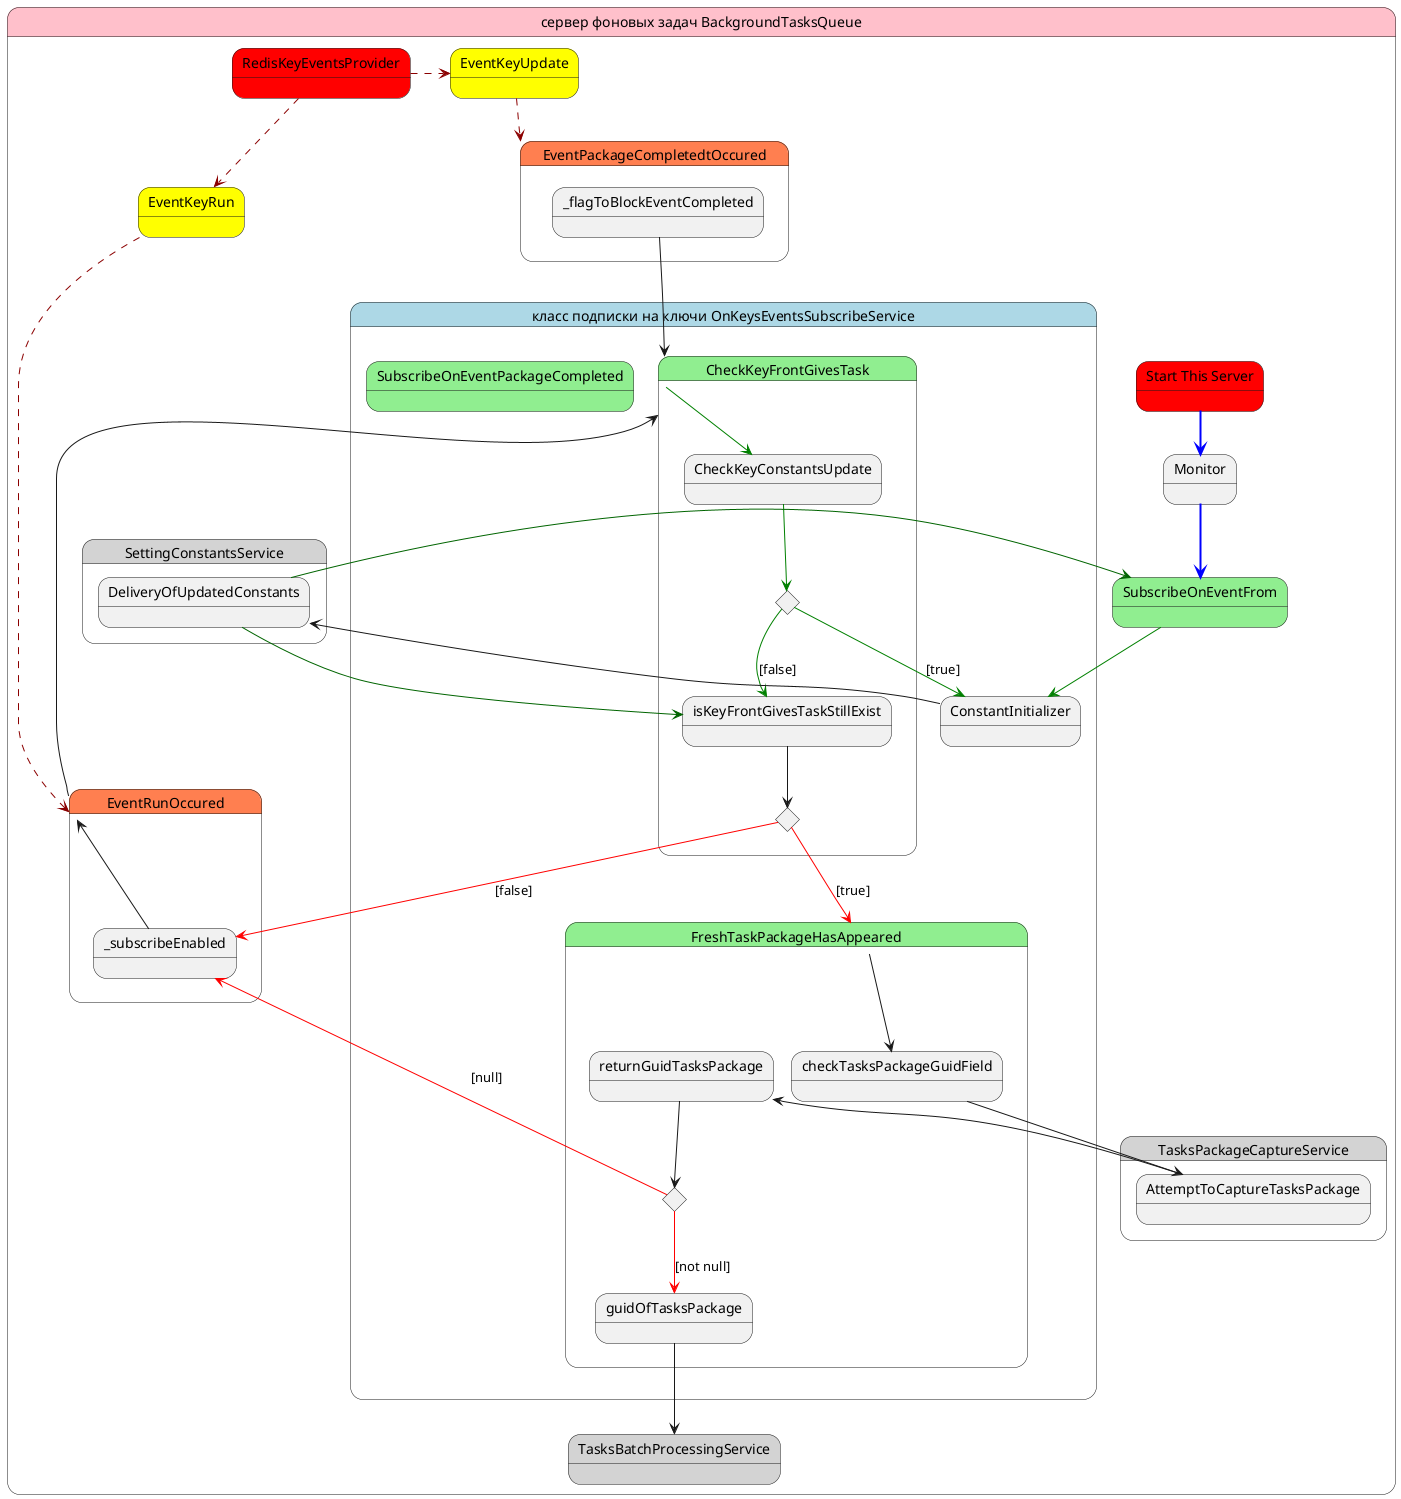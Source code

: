 @startuml
state "сервер фоновых задач BackgroundTasksQueue" as CurrentSite #pink {
state "Start This Server" as ProgramCS #red
state Monitor
state RedisKeyEventsProvider #red
state EventKeyRun #yellow
state EventKeyUpdate #yellow
RedisKeyEventsProvider -down[#darkred,dashed]-> EventKeyRun
RedisKeyEventsProvider -right[#darkred,dashed]-> EventKeyUpdate
ProgramCS -down[#blue,bold]-> Monitor
Monitor -[#blue,bold]-> SubscribeOnEventFrom
EventKeyRun -down[#darkred,dashed]-> EventRunOccured
EventKeyUpdate -[#darkred,dashed]-> EventPackageCompletedtOccured

state "класс подписки на ключи OnKeysEventsSubscribeService" as SubscribeService #lightblue {

state SubscribeOnEventFrom #lightgreen {
    state EventRunOccured #coral{
        state _subscribeEnabled
    }
}
        state CheckKeyFrontGivesTask #lightgreen {
EventRunOccured  --> CheckKeyFrontGivesTask
_subscribeEnabled -up-> EventRunOccured
CheckKeyFrontGivesTask -[#green]-> CheckKeyConstantsUpdate
state isExistEventKeyFrontGivesTask <<choice>>
isKeyFrontGivesTaskStillExist --> isExistEventKeyFrontGivesTask
state isExistUpdatedConstants <<choice>>
    }  

SubscribeOnEventFrom -[#green]-> ConstantInitializer
CheckKeyConstantsUpdate -[#green]-> isExistUpdatedConstants

isExistUpdatedConstants -[#green]-> ConstantInitializer : [true]
isExistUpdatedConstants -[#green]-> isKeyFrontGivesTaskStillExist : [false]

state FreshTaskPackageHasAppeared #lightgreen{
state checkTasksPackageGuidField
state returnGuidTasksPackage
state guidOfTasksPackage
state tasksPackageGuidField <<choice>>
    FreshTaskPackageHasAppeared --> checkTasksPackageGuidField
    returnGuidTasksPackage --> tasksPackageGuidField
isExistEventKeyFrontGivesTask -[#red]-> FreshTaskPackageHasAppeared : [true]
}

isExistEventKeyFrontGivesTask -[#red]-> _subscribeEnabled : [false]

state SubscribeOnEventPackageCompleted #lightgreen {
    state EventPackageCompletedtOccured #coral {
state _flagToBlockEventCompleted
_flagToBlockEventCompleted --> CheckKeyFrontGivesTask

    }
}
}
state SettingConstantsService #lightgray {
    ConstantInitializer --> DeliveryOfUpdatedConstants
DeliveryOfUpdatedConstants -down[#darkgreen]-> SubscribeOnEventFrom
DeliveryOfUpdatedConstants -down[#darkgreen]-> isKeyFrontGivesTaskStillExist
}

tasksPackageGuidField -[#red]-> _subscribeEnabled : [null]
tasksPackageGuidField -[#red]-> guidOfTasksPackage : [not null]
guidOfTasksPackage --> TasksBatchProcessingService


state TasksBatchProcessingService #lightgray {   
}


state TasksPackageCaptureService #lightgray {
    state AttemptToCaptureTasksPackage
    checkTasksPackageGuidField --> AttemptToCaptureTasksPackage
}

    AttemptToCaptureTasksPackage --> returnGuidTasksPackage

}
@enduml
